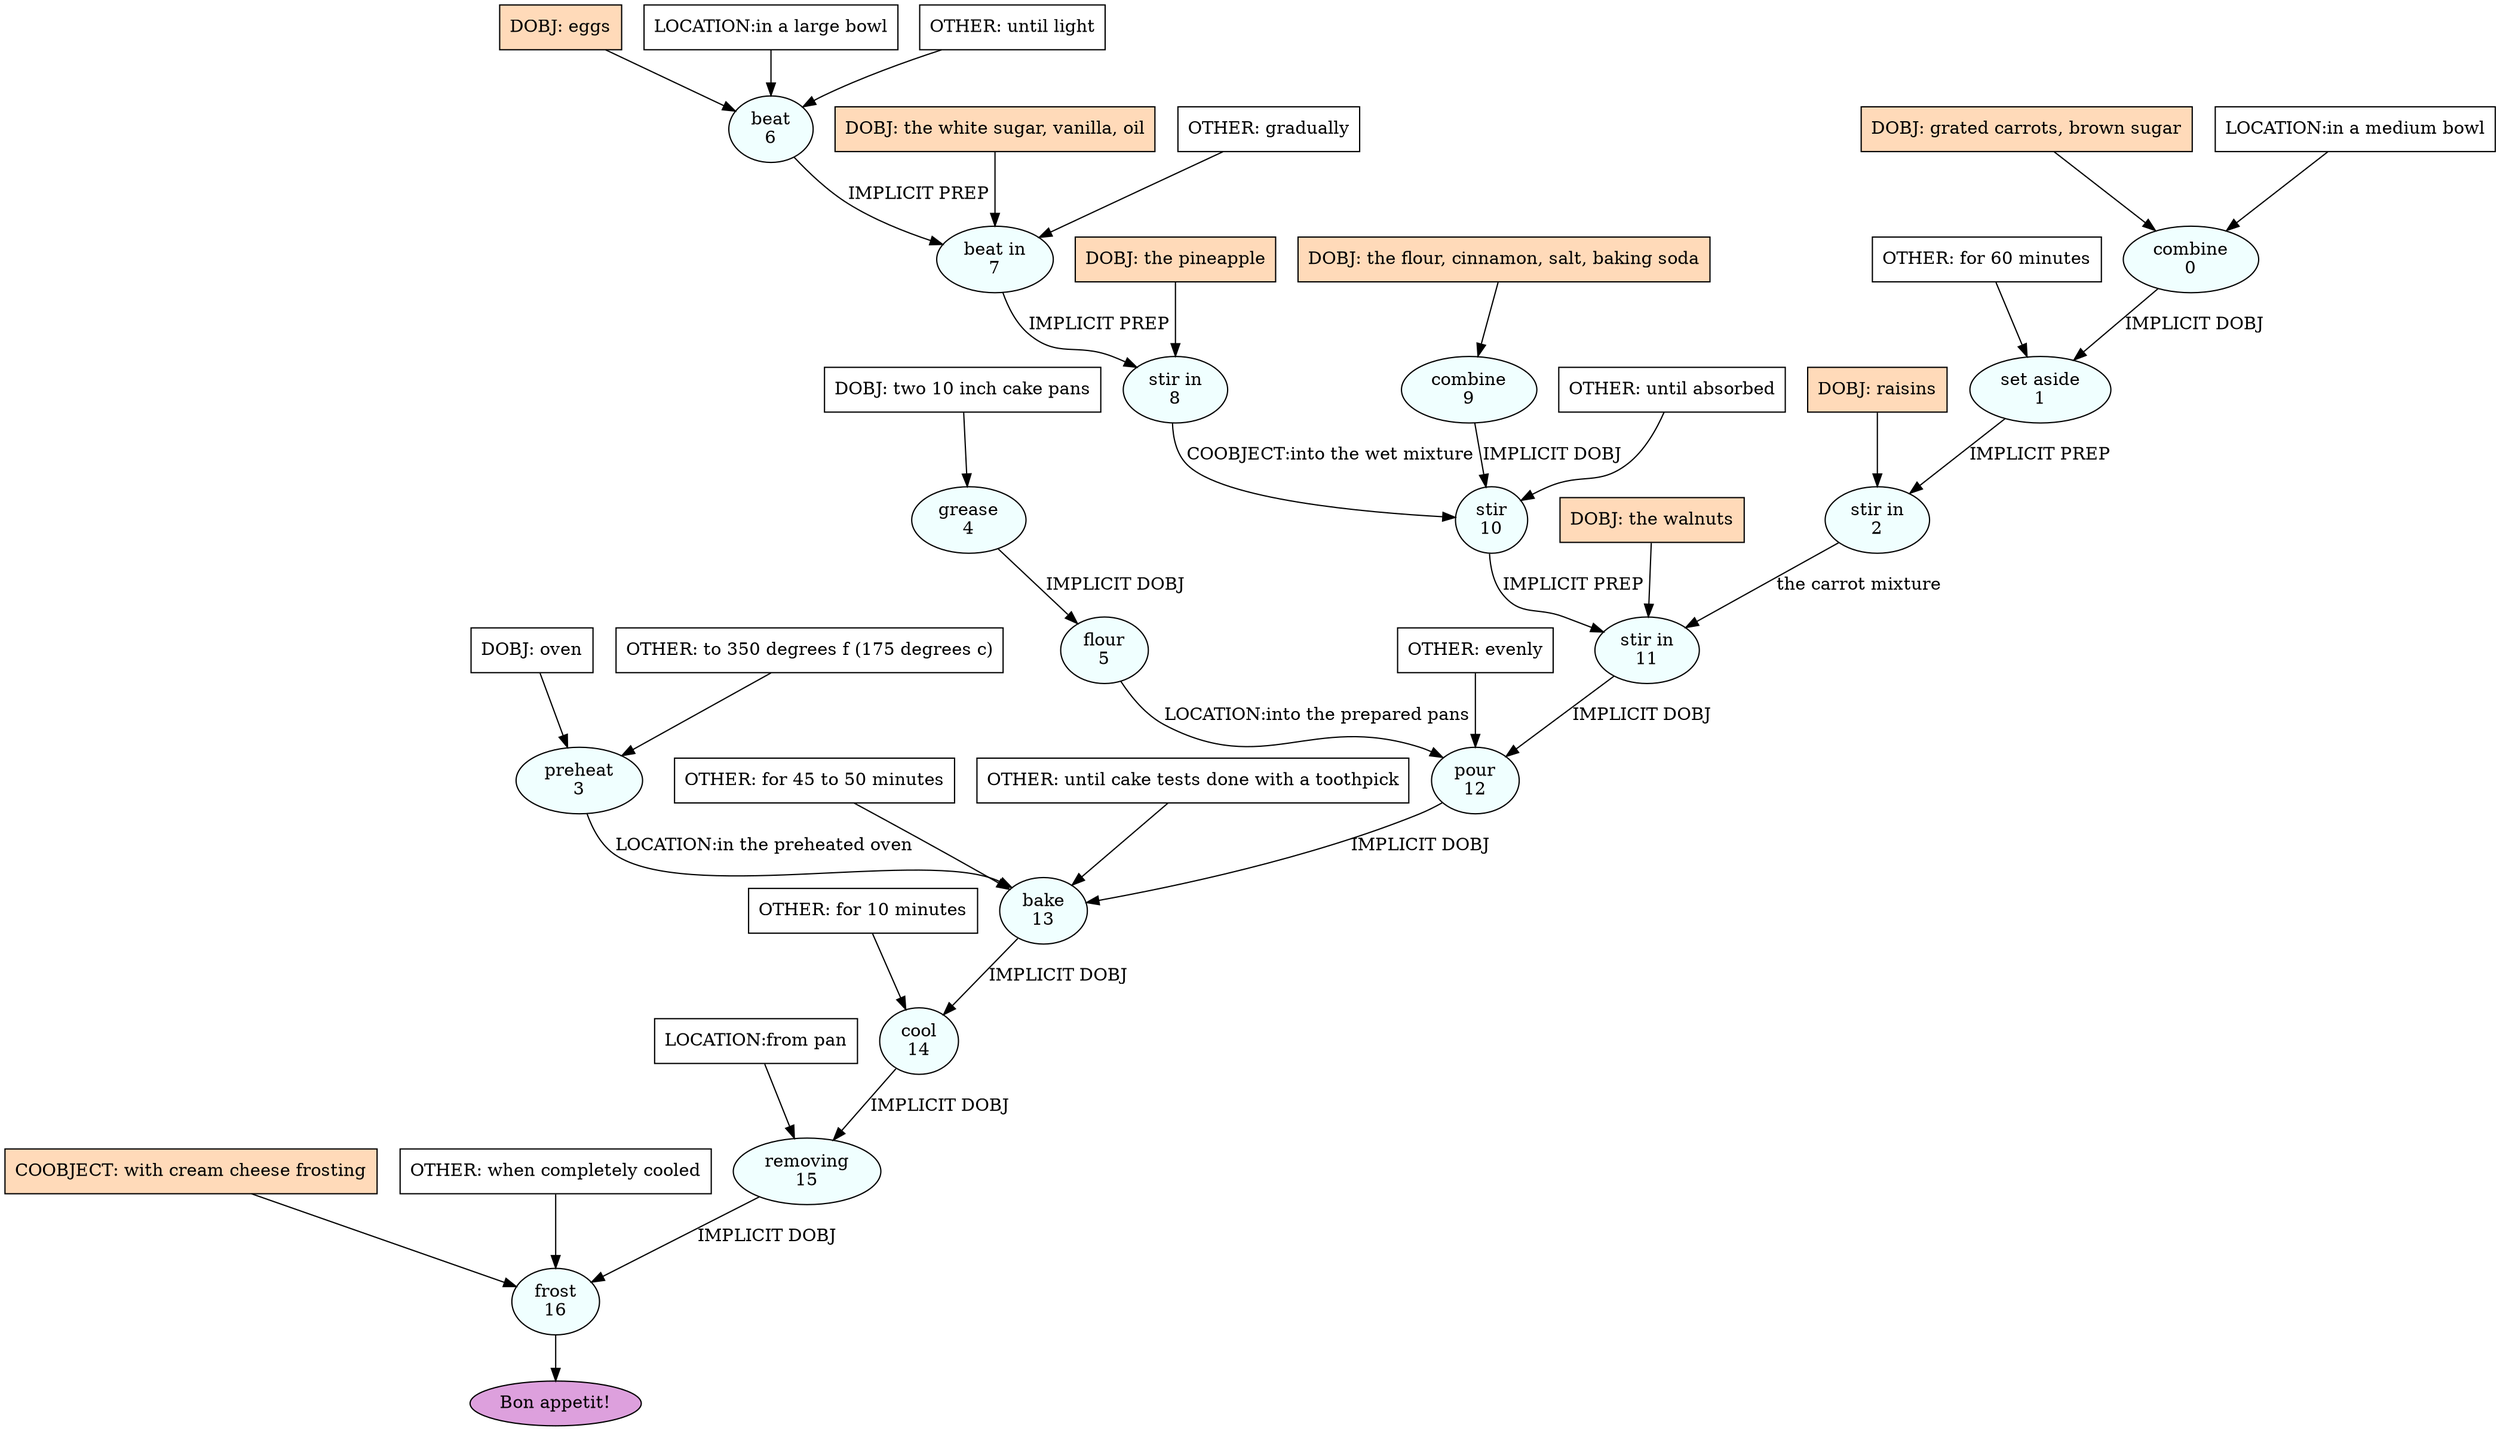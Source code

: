 digraph recipe {
E0[label="combine
0", shape=oval, style=filled, fillcolor=azure]
E1[label="set aside
1", shape=oval, style=filled, fillcolor=azure]
E2[label="stir in
2", shape=oval, style=filled, fillcolor=azure]
E3[label="preheat
3", shape=oval, style=filled, fillcolor=azure]
E4[label="grease
4", shape=oval, style=filled, fillcolor=azure]
E5[label="flour
5", shape=oval, style=filled, fillcolor=azure]
E6[label="beat
6", shape=oval, style=filled, fillcolor=azure]
E7[label="beat in
7", shape=oval, style=filled, fillcolor=azure]
E8[label="stir in
8", shape=oval, style=filled, fillcolor=azure]
E9[label="combine
9", shape=oval, style=filled, fillcolor=azure]
E10[label="stir
10", shape=oval, style=filled, fillcolor=azure]
E11[label="stir in
11", shape=oval, style=filled, fillcolor=azure]
E12[label="pour
12", shape=oval, style=filled, fillcolor=azure]
E13[label="bake
13", shape=oval, style=filled, fillcolor=azure]
E14[label="cool
14", shape=oval, style=filled, fillcolor=azure]
E15[label="removing
15", shape=oval, style=filled, fillcolor=azure]
E16[label="frost
16", shape=oval, style=filled, fillcolor=azure]
D9[label="DOBJ: the flour, cinnamon, salt, baking soda", shape=box, style=filled, fillcolor=peachpuff]
D9 -> E9
D3[label="DOBJ: oven", shape=box, style=filled, fillcolor=white]
D3 -> E3
O3_0[label="OTHER: to 350 degrees f (175 degrees c)", shape=box, style=filled, fillcolor=white]
O3_0 -> E3
D4[label="DOBJ: two 10 inch cake pans", shape=box, style=filled, fillcolor=white]
D4 -> E4
D6[label="DOBJ: eggs", shape=box, style=filled, fillcolor=peachpuff]
D6 -> E6
P6_0[label="LOCATION:in a large bowl", shape=box, style=filled, fillcolor=white]
P6_0 -> E6
O6_0[label="OTHER: until light", shape=box, style=filled, fillcolor=white]
O6_0 -> E6
D0[label="DOBJ: grated carrots, brown sugar", shape=box, style=filled, fillcolor=peachpuff]
D0 -> E0
P0_0[label="LOCATION:in a medium bowl", shape=box, style=filled, fillcolor=white]
P0_0 -> E0
E0 -> E1 [label="IMPLICIT DOBJ"]
O1_0_0[label="OTHER: for 60 minutes", shape=box, style=filled, fillcolor=white]
O1_0_0 -> E1
D2_ing[label="DOBJ: raisins", shape=box, style=filled, fillcolor=peachpuff]
D2_ing -> E2
E1 -> E2 [label="IMPLICIT PREP"]
E4 -> E5 [label="IMPLICIT DOBJ"]
D7_ing[label="DOBJ: the white sugar, vanilla, oil", shape=box, style=filled, fillcolor=peachpuff]
D7_ing -> E7
E6 -> E7 [label="IMPLICIT PREP"]
O7_0_0[label="OTHER: gradually", shape=box, style=filled, fillcolor=white]
O7_0_0 -> E7
D8_ing[label="DOBJ: the pineapple", shape=box, style=filled, fillcolor=peachpuff]
D8_ing -> E8
E7 -> E8 [label="IMPLICIT PREP"]
E9 -> E10 [label="IMPLICIT DOBJ"]
E8 -> E10 [label="COOBJECT:into the wet mixture"]
O10_0_0[label="OTHER: until absorbed", shape=box, style=filled, fillcolor=white]
O10_0_0 -> E10
D11_ing[label="DOBJ: the walnuts", shape=box, style=filled, fillcolor=peachpuff]
D11_ing -> E11
E2 -> E11 [label="the carrot mixture"]
E10 -> E11 [label="IMPLICIT PREP"]
E11 -> E12 [label="IMPLICIT DOBJ"]
E5 -> E12 [label="LOCATION:into the prepared pans"]
O12_0_0[label="OTHER: evenly", shape=box, style=filled, fillcolor=white]
O12_0_0 -> E12
E12 -> E13 [label="IMPLICIT DOBJ"]
E3 -> E13 [label="LOCATION:in the preheated oven"]
O13_0_0[label="OTHER: for 45 to 50 minutes", shape=box, style=filled, fillcolor=white]
O13_0_0 -> E13
O13_1_0[label="OTHER: until cake tests done with a toothpick", shape=box, style=filled, fillcolor=white]
O13_1_0 -> E13
E13 -> E14 [label="IMPLICIT DOBJ"]
O14_0_0[label="OTHER: for 10 minutes", shape=box, style=filled, fillcolor=white]
O14_0_0 -> E14
E14 -> E15 [label="IMPLICIT DOBJ"]
P15_0_0[label="LOCATION:from pan", shape=box, style=filled, fillcolor=white]
P15_0_0 -> E15
E15 -> E16 [label="IMPLICIT DOBJ"]
P16_0_ing[label="COOBJECT: with cream cheese frosting", shape=box, style=filled, fillcolor=peachpuff]
P16_0_ing -> E16
O16_0_0[label="OTHER: when completely cooled", shape=box, style=filled, fillcolor=white]
O16_0_0 -> E16
EOR[label="Bon appetit!", shape=oval, style=filled, fillcolor=plum]
E16 -> EOR
}
